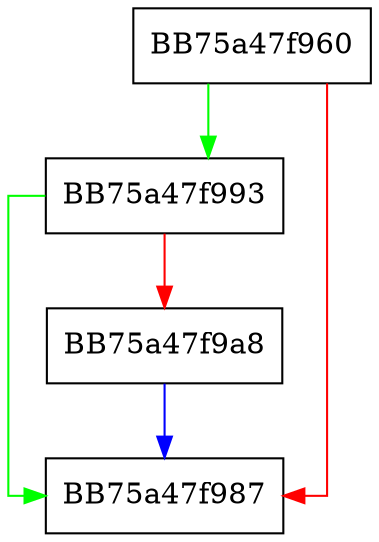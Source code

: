 digraph get_instance {
  node [shape="box"];
  graph [splines=ortho];
  BB75a47f960 -> BB75a47f993 [color="green"];
  BB75a47f960 -> BB75a47f987 [color="red"];
  BB75a47f993 -> BB75a47f987 [color="green"];
  BB75a47f993 -> BB75a47f9a8 [color="red"];
  BB75a47f9a8 -> BB75a47f987 [color="blue"];
}
